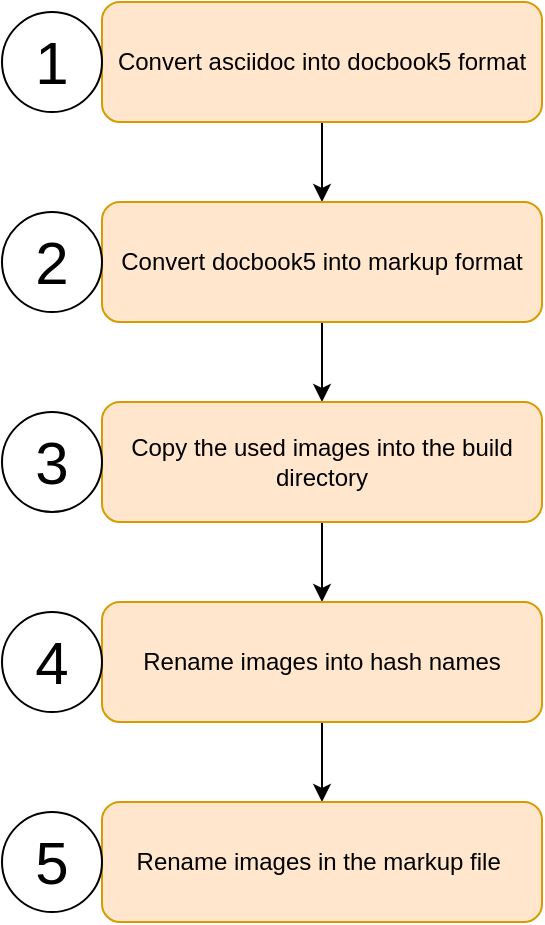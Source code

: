 <mxfile version="20.3.0" type="device"><diagram id="CascMdv93nAzs8j6q28Q" name="Page-1"><mxGraphModel dx="1106" dy="816" grid="1" gridSize="10" guides="1" tooltips="1" connect="1" arrows="1" fold="1" page="1" pageScale="1" pageWidth="827" pageHeight="1169" math="0" shadow="0"><root><mxCell id="0"/><mxCell id="1" parent="0"/><mxCell id="7cxiI9BCCItFAycVOj4Z-6" style="edgeStyle=orthogonalEdgeStyle;rounded=0;orthogonalLoop=1;jettySize=auto;html=1;" edge="1" parent="1" source="7cxiI9BCCItFAycVOj4Z-1" target="7cxiI9BCCItFAycVOj4Z-2"><mxGeometry relative="1" as="geometry"/></mxCell><mxCell id="7cxiI9BCCItFAycVOj4Z-1" value="Convert asciidoc into docbook5 format" style="rounded=1;whiteSpace=wrap;html=1;fillColor=#ffe6cc;strokeColor=#d79b00;" vertex="1" parent="1"><mxGeometry x="160" y="100" width="220" height="60" as="geometry"/></mxCell><mxCell id="7cxiI9BCCItFAycVOj4Z-7" style="edgeStyle=orthogonalEdgeStyle;rounded=0;orthogonalLoop=1;jettySize=auto;html=1;entryX=0.5;entryY=0;entryDx=0;entryDy=0;" edge="1" parent="1" source="7cxiI9BCCItFAycVOj4Z-2" target="7cxiI9BCCItFAycVOj4Z-3"><mxGeometry relative="1" as="geometry"/></mxCell><mxCell id="7cxiI9BCCItFAycVOj4Z-2" value="Convert docbook5 into markup format" style="rounded=1;whiteSpace=wrap;html=1;fillColor=#ffe6cc;strokeColor=#d79b00;" vertex="1" parent="1"><mxGeometry x="160" y="200" width="220" height="60" as="geometry"/></mxCell><mxCell id="7cxiI9BCCItFAycVOj4Z-8" style="edgeStyle=orthogonalEdgeStyle;rounded=0;orthogonalLoop=1;jettySize=auto;html=1;entryX=0.5;entryY=0;entryDx=0;entryDy=0;" edge="1" parent="1" source="7cxiI9BCCItFAycVOj4Z-3" target="7cxiI9BCCItFAycVOj4Z-4"><mxGeometry relative="1" as="geometry"/></mxCell><mxCell id="7cxiI9BCCItFAycVOj4Z-3" value="Copy the used images into the build directory" style="rounded=1;whiteSpace=wrap;html=1;fillColor=#ffe6cc;strokeColor=#d79b00;" vertex="1" parent="1"><mxGeometry x="160" y="300" width="220" height="60" as="geometry"/></mxCell><mxCell id="7cxiI9BCCItFAycVOj4Z-9" style="edgeStyle=orthogonalEdgeStyle;rounded=0;orthogonalLoop=1;jettySize=auto;html=1;entryX=0.5;entryY=0;entryDx=0;entryDy=0;" edge="1" parent="1" source="7cxiI9BCCItFAycVOj4Z-4" target="7cxiI9BCCItFAycVOj4Z-5"><mxGeometry relative="1" as="geometry"/></mxCell><mxCell id="7cxiI9BCCItFAycVOj4Z-4" value="Rename images into hash names" style="rounded=1;whiteSpace=wrap;html=1;fillColor=#ffe6cc;strokeColor=#d79b00;" vertex="1" parent="1"><mxGeometry x="160" y="400" width="220" height="60" as="geometry"/></mxCell><mxCell id="7cxiI9BCCItFAycVOj4Z-5" value="Rename images in the markup file&amp;nbsp;" style="rounded=1;whiteSpace=wrap;html=1;fillColor=#ffe6cc;strokeColor=#d79b00;" vertex="1" parent="1"><mxGeometry x="160" y="500" width="220" height="60" as="geometry"/></mxCell><mxCell id="7cxiI9BCCItFAycVOj4Z-10" value="1" style="ellipse;whiteSpace=wrap;html=1;aspect=fixed;fontSize=30;" vertex="1" parent="1"><mxGeometry x="110" y="105" width="50" height="50" as="geometry"/></mxCell><mxCell id="7cxiI9BCCItFAycVOj4Z-11" value="2" style="ellipse;whiteSpace=wrap;html=1;aspect=fixed;fontSize=30;" vertex="1" parent="1"><mxGeometry x="110" y="205" width="50" height="50" as="geometry"/></mxCell><mxCell id="7cxiI9BCCItFAycVOj4Z-12" value="4" style="ellipse;whiteSpace=wrap;html=1;aspect=fixed;fontSize=30;" vertex="1" parent="1"><mxGeometry x="110" y="405" width="50" height="50" as="geometry"/></mxCell><mxCell id="7cxiI9BCCItFAycVOj4Z-13" value="3" style="ellipse;whiteSpace=wrap;html=1;aspect=fixed;fontSize=30;" vertex="1" parent="1"><mxGeometry x="110" y="305" width="50" height="50" as="geometry"/></mxCell><mxCell id="7cxiI9BCCItFAycVOj4Z-14" value="5" style="ellipse;whiteSpace=wrap;html=1;aspect=fixed;fontSize=30;" vertex="1" parent="1"><mxGeometry x="110" y="505" width="50" height="50" as="geometry"/></mxCell></root></mxGraphModel></diagram></mxfile>